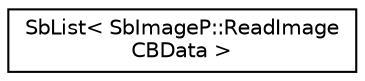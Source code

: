 digraph "Graphical Class Hierarchy"
{
 // LATEX_PDF_SIZE
  edge [fontname="Helvetica",fontsize="10",labelfontname="Helvetica",labelfontsize="10"];
  node [fontname="Helvetica",fontsize="10",shape=record];
  rankdir="LR";
  Node0 [label="SbList\< SbImageP::ReadImage\lCBData \>",height=0.2,width=0.4,color="black", fillcolor="white", style="filled",URL="$classSbList.html",tooltip=" "];
}
